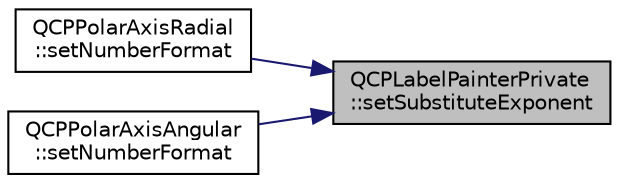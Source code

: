 digraph "QCPLabelPainterPrivate::setSubstituteExponent"
{
 // LATEX_PDF_SIZE
  edge [fontname="Helvetica",fontsize="10",labelfontname="Helvetica",labelfontsize="10"];
  node [fontname="Helvetica",fontsize="10",shape=record];
  rankdir="RL";
  Node1 [label="QCPLabelPainterPrivate\l::setSubstituteExponent",height=0.2,width=0.4,color="black", fillcolor="grey75", style="filled", fontcolor="black",tooltip=" "];
  Node1 -> Node2 [dir="back",color="midnightblue",fontsize="10",style="solid",fontname="Helvetica"];
  Node2 [label="QCPPolarAxisRadial\l::setNumberFormat",height=0.2,width=0.4,color="black", fillcolor="white", style="filled",URL="$classQCPPolarAxisRadial.html#a1466025a71161cba79964aa8ad34f3c4",tooltip=" "];
  Node1 -> Node3 [dir="back",color="midnightblue",fontsize="10",style="solid",fontname="Helvetica"];
  Node3 [label="QCPPolarAxisAngular\l::setNumberFormat",height=0.2,width=0.4,color="black", fillcolor="white", style="filled",URL="$classQCPPolarAxisAngular.html#a3781860cc80b9a6d8be2a4f8179733dd",tooltip=" "];
}
